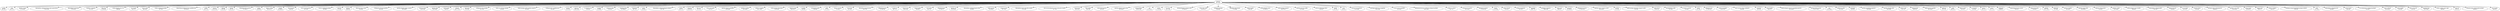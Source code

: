 digraph G {
  	"gatsby\n[5.14.0]" -> "cookie\n[0.5.0]"
	"gatsby\n[5.14.0]" -> "tmp\n[0.2.1]"
	"gatsby\n[5.14.0]" -> "gatsby-sharp\n[1.14.0]"
	"gatsby\n[5.14.0]" -> "@graphql-codegen/typescript-operations\n[2.5.13]"
	"gatsby\n[5.14.0]" -> "@graphql-tools/load\n[7.8.14]"
	"gatsby\n[5.14.0]" -> "shallow-compare\n[1.2.2]"
	"gatsby\n[5.14.0]" -> "date-fns\n[2.30.0]"
	"gatsby\n[5.14.0]" -> "eslint-plugin-jsx-a11y\n[6.8.0]"
	"gatsby\n[5.14.0]" -> "css-loader\n[5.2.7]"
	"gatsby\n[5.14.0]" -> "acorn-walk\n[8.2.0]"
	"gatsby\n[5.14.0]" -> "eslint-webpack-plugin\n[2.7.0]"
	"gatsby\n[5.14.0]" -> "@gatsbyjs/webpack-hot-middleware\n[2.25.3]"
	"gatsby\n[5.14.0]" -> "chalk\n[4.1.2]"
	"gatsby\n[5.14.0]" -> "core-js\n[3.31.0]"
	"gatsby\n[5.14.0]" -> "debug\n[4.3.4]"
	"gatsby\n[5.14.0]" -> "hasha\n[5.2.2]"
	"gatsby\n[5.14.0]" -> "@babel/eslint-parser\n[7.19.1]"
	"gatsby\n[5.14.0]" -> "mime\n[3.0.0]"
	"gatsby\n[5.14.0]" -> "query-string\n[6.14.1]"
	"gatsby\n[5.14.0]" -> "xstate\n[4.38.0]"
	"gatsby\n[5.14.0]" -> "micromatch\n[4.0.5]"
	"gatsby\n[5.14.0]" -> "error-stack-parser\n[2.1.4]"
	"gatsby\n[5.14.0]" -> "terser-webpack-plugin\n[5.3.9]"
	"gatsby\n[5.14.0]" -> "semver\n[7.5.3]"
	"gatsby\n[5.14.0]" -> "dotenv\n[8.6.0]"
	"gatsby\n[5.14.0]" -> "physical-cpu-count\n[2.0.0]"
	"gatsby\n[5.14.0]" -> "webpack-virtual-modules\n[0.5.0]"
	"gatsby\n[5.14.0]" -> "gatsby-plugin-page-creator\n[5.14.0]"
	"gatsby\n[5.14.0]" -> "browserslist\n[4.21.9]"
	"gatsby\n[5.14.0]" -> "gatsby-link\n[5.14.0]"
	"gatsby\n[5.14.0]" -> "null-loader\n[4.0.1]"
	"gatsby\n[5.14.0]" -> "lodash\n[4.17.21]"
	"gatsby\n[5.14.0]" -> "parseurl\n[1.3.3]"
	"gatsby\n[5.14.0]" -> "webpack-stats-plugin\n[1.1.3]"
	"gatsby\n[5.14.0]" -> "mini-css-extract-plugin\n[1.6.2]"
	"gatsby\n[5.14.0]" -> "babel-plugin-add-module-exports\n[1.0.4]"
	"gatsby\n[5.14.0]" -> "webpack-dev-middleware\n[5.3.4]"
	"gatsby\n[5.14.0]" -> "meant\n[1.0.3]"
	"gatsby\n[5.14.0]" -> "postcss\n[8.4.24]"
	"gatsby\n[5.14.0]" -> "is-relative-url\n[3.0.0]"
	"gatsby\n[5.14.0]" -> "slugify\n[1.6.6]"
	"gatsby\n[5.14.0]" -> "common-tags\n[1.8.2]"
	"gatsby\n[5.14.0]" -> "graphql-http\n[1.19.0]"
	"gatsby\n[5.14.0]" -> "bluebird\n[3.7.2]"
	"gatsby\n[5.14.0]" -> "axios\n[1.6.4]"
	"gatsby\n[5.14.0]" -> "@graphql-codegen/plugin-helpers\n[2.7.2]"
	"gatsby\n[5.14.0]" -> "redux\n[4.2.1]"
	"gatsby\n[5.14.0]" -> "express\n[4.18.2]"
	"gatsby\n[5.14.0]" -> "devcert\n[1.2.2]"
	"gatsby\n[5.14.0]" -> "true-case-path\n[2.2.1]"
	"gatsby\n[5.14.0]" -> "gatsby-legacy-polyfills\n[3.14.0]"
	"gatsby\n[5.14.0]" -> "gatsby-worker\n[2.14.0]"
	"gatsby\n[5.14.0]" -> "path-to-regexp\n[0.1.10]"
	"gatsby\n[5.14.0]" -> "eslint-plugin-flowtype\n[5.10.0]"
	"gatsby\n[5.14.0]" -> "opentracing\n[0.14.7]"
	"gatsby\n[5.14.0]" -> "p-defer\n[3.0.0]"
	"gatsby\n[5.14.0]" -> "normalize-path\n[3.0.0]"
	"gatsby\n[5.14.0]" -> "glob\n[7.2.3]"
	"gatsby\n[5.14.0]" -> "latest-version\n[7.0.0]"
	"gatsby\n[5.14.0]" -> "invariant\n[2.2.4]"
	"gatsby\n[5.14.0]" -> "@builder.io/partytown\n[0.7.5]"
	"gatsby\n[5.14.0]" -> "@babel/parser\n[7.20.13]"
	"gatsby\n[5.14.0]" -> "socket.io\n[4.7.1]"
	"gatsby\n[5.14.0]" -> "stack-trace\n[0.0.10]"
	"gatsby\n[5.14.0]" -> "yaml-loader\n[0.8.0]"
	"gatsby\n[5.14.0]" -> "url-loader\n[4.1.1]"
	"gatsby\n[5.14.0]" -> "@babel/types\n[7.20.7]"
	"gatsby\n[5.14.0]" -> "gatsby-cli\n[5.14.0]"
	"gatsby\n[5.14.0]" -> "@graphql-codegen/typescript\n[2.8.8]"
	"gatsby\n[5.14.0]" -> "body-parser\n[1.20.3]"
	"gatsby\n[5.14.0]" -> "compression\n[1.7.4]"
	"gatsby\n[5.14.0]" -> "@graphql-tools/code-file-loader\n[7.3.23]"
	"gatsby\n[5.14.0]" -> "@vercel/webpack-asset-relocator-loader\n[1.7.3]"
	"gatsby\n[5.14.0]" -> "memoizee\n[0.4.15]"
	"gatsby\n[5.14.0]" -> "file-loader\n[6.2.0]"
	"gatsby\n[5.14.0]" -> "node-html-parser\n[5.4.2]"
	"gatsby\n[5.14.0]" -> "gatsby-plugin-typescript\n[5.14.0]"
	"gatsby\n[5.14.0]" -> "autoprefixer\n[10.4.14]"
	"gatsby\n[5.14.0]" -> "joi\n[17.9.2]"
	"gatsby\n[5.14.0]" -> "eslint\n[7.32.0]"
	"gatsby\n[5.14.0]" -> "fs-extra\n[11.2.0]"
	"gatsby\n[5.14.0]" -> "@babel/helper-plugin-utils\n[7.20.2]"
	"gatsby\n[5.14.0]" -> "react-dev-utils\n[12.0.1]"
	"gatsby\n[5.14.0]" -> "webpack-merge\n[5.9.0]"
	"gatsby\n[5.14.0]" -> "@babel/code-frame\n[7.18.6]"
	"gatsby\n[5.14.0]" -> "babel-loader\n[8.3.0]"
	"gatsby\n[5.14.0]" -> "eslint-plugin-react\n[7.32.2]"
	"gatsby\n[5.14.0]" -> "eslint-plugin-import\n[2.27.5]"
	"gatsby\n[5.14.0]" -> "gatsby-parcel-config\n[1.14.0]"
	"gatsby\n[5.14.0]" -> "postcss-flexbugs-fixes\n[5.0.2]"
	"gatsby\n[5.14.0]" -> "lmdb\n[2.5.3]"
	"gatsby\n[5.14.0]" -> "cors\n[2.8.5]"
	"gatsby\n[5.14.0]" -> "fastest-levenshtein\n[1.0.16]"
	"gatsby\n[5.14.0]" -> "@jridgewell/trace-mapping\n[0.3.18]"
	"gatsby\n[5.14.0]" -> "event-source-polyfill\n[1.0.31]"
	"gatsby\n[5.14.0]" -> "@pmmmwh/react-refresh-webpack-plugin\n[0.5.10]"
	"gatsby\n[5.14.0]" -> "socket.io-client\n[4.7.1]"
	"gatsby\n[5.14.0]" -> "enhanced-resolve\n[5.15.0]"
	"gatsby\n[5.14.0]" -> "@babel/runtime\n[7.20.13]"
	"gatsby\n[5.14.0]" -> "fastq\n[1.15.0]"
	"gatsby\n[5.14.0]" -> "redux-thunk\n[2.4.2]"
	"gatsby\n[5.14.0]" -> "string-similarity\n[1.2.2]"
	"gatsby\n[5.14.0]" -> "graphql\n[16.7.1]"
	"gatsby\n[5.14.0]" -> "graphql-compose\n[9.0.10]"
	"gatsby\n[5.14.0]" -> "strip-ansi\n[6.0.1]"
	"gatsby\n[5.14.0]" -> "moment\n[2.29.4]"
	"gatsby\n[5.14.0]" -> "@babel/traverse\n[7.20.13]"
	"gatsby\n[5.14.0]" -> "gatsby-react-router-scroll\n[6.14.0]"
	"gatsby\n[5.14.0]" -> "multer\n[1.4.5]"
	"gatsby\n[5.14.0]" -> "babel-plugin-dynamic-import-node\n[2.3.3]"
	"gatsby\n[5.14.0]" -> "node-fetch\n[2.6.11]"
	"gatsby\n[5.14.0]" -> "@nodelib/fs.walk\n[1.2.8]"
	"gatsby\n[5.14.0]" -> "fs-exists-cached\n[1.0.0]"
	"gatsby\n[5.14.0]" -> "linkfs\n[2.1.0]"
	"gatsby\n[5.14.0]" -> "@babel/core\n[7.20.12]"
	"gatsby\n[5.14.0]" -> "cache-manager\n[2.11.1]"
	"gatsby\n[5.14.0]" -> "react-server-dom-webpack\n[0.0.0]"
	"gatsby\n[5.14.0]" -> "chokidar\n[3.5.3]"
	"gatsby\n[5.14.0]" -> "json-loader\n[0.5.7]"
	"gatsby\n[5.14.0]" -> "babel-plugin-remove-graphql-queries\n[5.14.0]"
	"gatsby\n[5.14.0]" -> "@types/http-proxy\n[1.17.11]"
	"gatsby\n[5.14.0]" -> "got\n[11.8.6]"
	"gatsby\n[5.14.0]" -> "babel-jsx-utils\n[1.1.0]"
	"gatsby\n[5.14.0]" -> "prompts\n[2.4.2]"
	"gatsby\n[5.14.0]" -> "gatsby-graphiql-explorer\n[3.14.0]"
	"gatsby\n[5.14.0]" -> "gatsby-plugin-utils\n[4.14.0]"
	"gatsby\n[5.14.0]" -> "better-opn\n[2.1.1]"
	"gatsby\n[5.14.0]" -> "deepmerge\n[4.3.1]"
	"gatsby\n[5.14.0]" -> "babel-preset-gatsby\n[3.14.0]"
	"gatsby\n[5.14.0]" -> "address\n[1.2.2]"
	"gatsby\n[5.14.0]" -> "uuid\n[8.3.2]"
	"gatsby\n[5.14.0]" -> "detect-port\n[1.5.1]"
	"gatsby\n[5.14.0]" -> "is-relative\n[1.0.0]"
	"gatsby\n[5.14.0]" -> "execa\n[5.1.1]"
	"gatsby\n[5.14.0]" -> "anser\n[2.1.1]"
	"gatsby\n[5.14.0]" -> "webpack\n[5.88.1]"
	"gatsby\n[5.14.0]" -> "@gatsbyjs/reach-router\n[2.0.1]"
	"gatsby\n[5.14.0]" -> "@parcel/cache\n[2.8.3]"
	"gatsby\n[5.14.0]" -> "globby\n[11.1.0]"
	"gatsby\n[5.14.0]" -> "platform\n[1.3.6]"
	"gatsby\n[5.14.0]" -> "postcss-loader\n[5.3.0]"
	"gatsby\n[5.14.0]" -> "gatsby-page-utils\n[3.14.0]"
	"gatsby\n[5.14.0]" -> "express-http-proxy\n[1.6.3]"
	"gatsby\n[5.14.0]" -> "gatsby-script\n[2.14.0]"
	"gatsby\n[5.14.0]" -> "eslint-plugin-react-hooks\n[4.6.0]"
	"gatsby\n[5.14.0]" -> "@graphql-codegen/add\n[3.2.3]"
	"gatsby\n[5.14.0]" -> "@parcel/core\n[2.8.3]"
	"gatsby\n[5.14.0]" -> "css.escape\n[1.5.1]"
	"gatsby\n[5.14.0]" -> "resolve-from\n[5.0.0]"
	"gatsby\n[5.14.0]" -> "@typescript-eslint/parser\n[5.60.1]"
	"gatsby\n[5.14.0]" -> "gatsby-core-utils\n[4.14.0]"
	"gatsby\n[5.14.0]" -> "prop-types\n[15.8.1]"
	"gatsby\n[5.14.0]" -> "signal-exit\n[3.0.7]"
	"gatsby\n[5.14.0]" -> "style-to-object\n[0.4.1]"
	"gatsby\n[5.14.0]" -> "@sigmacomputing/babel-plugin-lodash\n[3.3.5]"
	"gatsby\n[5.14.0]" -> "mitt\n[1.2.0]"
	"gatsby\n[5.14.0]" -> "@graphql-codegen/core\n[2.6.8]"
	"gatsby\n[5.14.0]" -> "acorn-loose\n[8.3.0]"
	"gatsby\n[5.14.0]" -> "css-minimizer-webpack-plugin\n[2.0.0]"
	"gatsby\n[5.14.0]" -> "react-refresh\n[0.14.0]"
	"gatsby\n[5.14.0]" -> "style-loader\n[2.0.0]"
	"gatsby\n[5.14.0]" -> "find-cache-dir\n[3.3.2]"
	"gatsby\n[5.14.0]" -> "graphql-tag\n[2.12.6]"
	"gatsby\n[5.14.0]" -> "eslint-config-react-app\n[6.0.0]"
	"gatsby\n[5.14.0]" -> "type-of\n[2.0.1]"
	"gatsby\n[5.14.0]" -> "@typescript-eslint/eslint-plugin\n[5.60.1]"
	"gatsby\n[5.14.0]" -> "raw-loader\n[4.0.2]"
}
